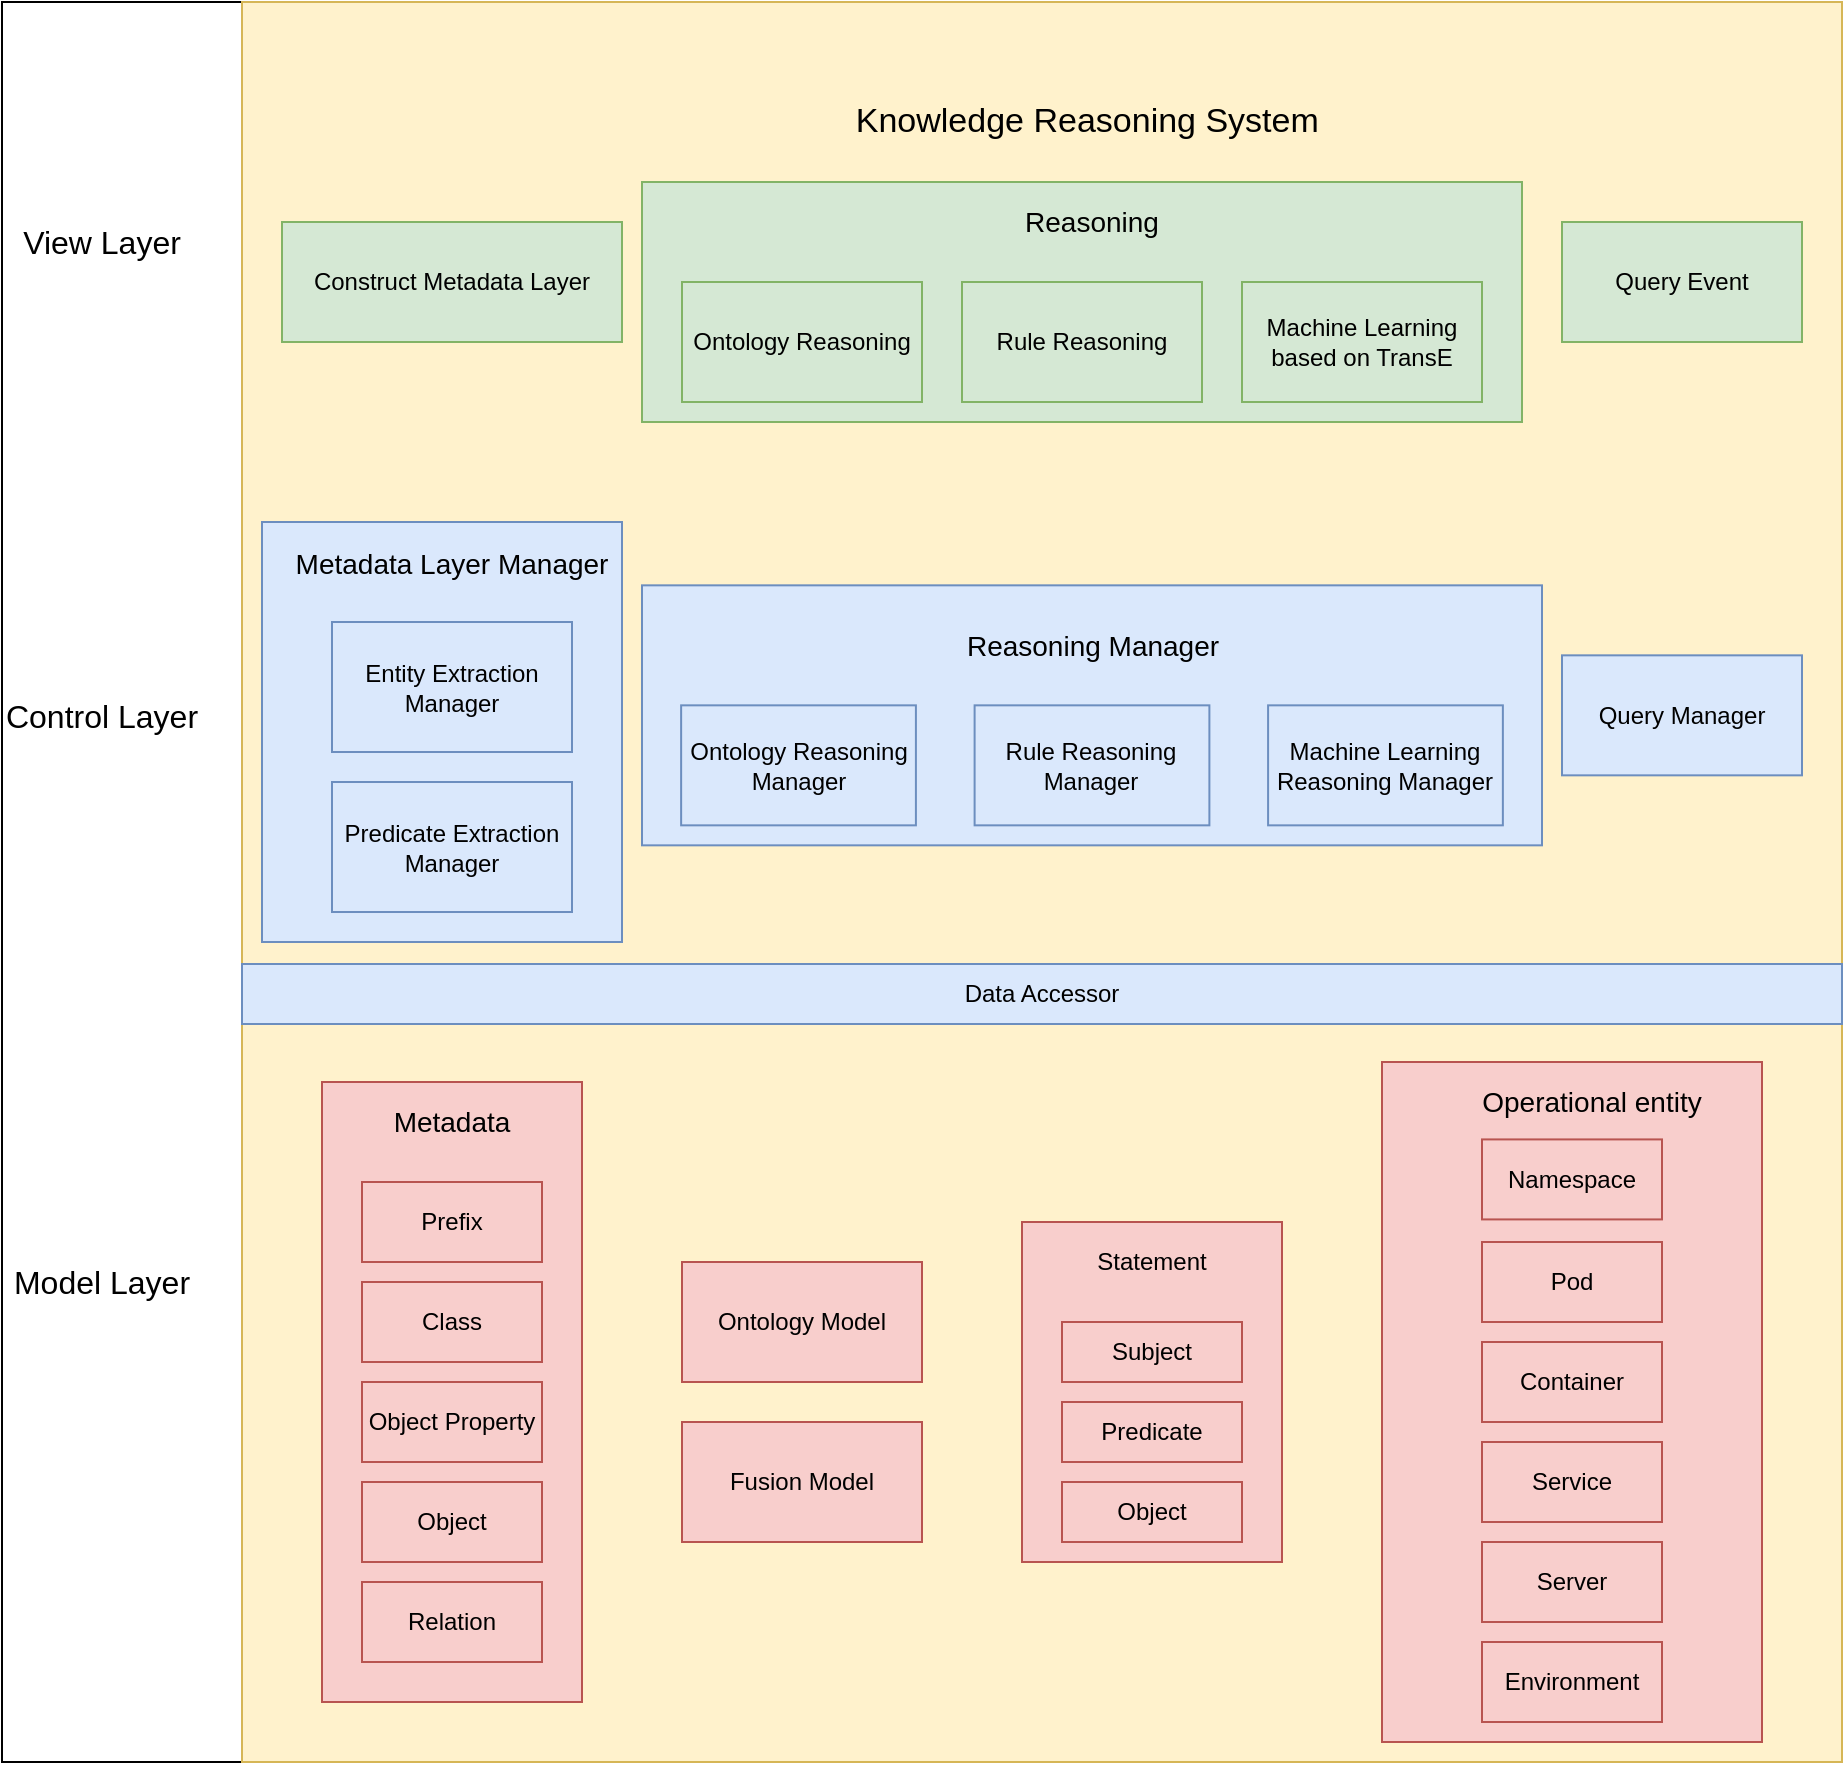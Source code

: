 <mxfile version="12.4.9" type="device"><diagram name="Page-1" id="b5b7bab2-c9e2-2cf4-8b2a-24fd1a2a6d21"><mxGraphModel dx="1096" dy="836" grid="1" gridSize="10" guides="1" tooltips="1" connect="1" arrows="1" fold="1" page="1" pageScale="1" pageWidth="827" pageHeight="1169" background="#ffffff" math="0" shadow="0"><root><mxCell id="0"/><mxCell id="1" parent="0"/><mxCell id="D1-iiRZM0EW2Zi_BhLzb-63" value="" style="rounded=0;whiteSpace=wrap;html=1;" vertex="1" parent="1"><mxGeometry x="60" y="180" width="920" height="880" as="geometry"/></mxCell><mxCell id="D1-iiRZM0EW2Zi_BhLzb-19" value="" style="rounded=0;whiteSpace=wrap;html=1;fillColor=#fff2cc;strokeColor=#d6b656;" vertex="1" parent="1"><mxGeometry x="180" y="180" width="800" height="880" as="geometry"/></mxCell><mxCell id="D1-iiRZM0EW2Zi_BhLzb-2" value="&lt;font style=&quot;font-size: 17px&quot;&gt;Knowledge Reasoning System&amp;nbsp;&lt;/font&gt;" style="text;html=1;strokeColor=none;fillColor=none;align=center;verticalAlign=middle;whiteSpace=wrap;rounded=0;" vertex="1" parent="1"><mxGeometry x="480" y="230" width="250" height="20" as="geometry"/></mxCell><mxCell id="D1-iiRZM0EW2Zi_BhLzb-4" value="&lt;font style=&quot;font-size: 16px&quot;&gt;View Layer&lt;/font&gt;" style="text;html=1;strokeColor=none;fillColor=none;align=center;verticalAlign=middle;whiteSpace=wrap;rounded=0;" vertex="1" parent="1"><mxGeometry x="60" y="290" width="100" height="20" as="geometry"/></mxCell><mxCell id="D1-iiRZM0EW2Zi_BhLzb-5" value="&lt;font style=&quot;font-size: 16px&quot;&gt;Control Layer&lt;/font&gt;" style="text;html=1;strokeColor=none;fillColor=none;align=center;verticalAlign=middle;whiteSpace=wrap;rounded=0;" vertex="1" parent="1"><mxGeometry x="60" y="526.67" width="100" height="20" as="geometry"/></mxCell><mxCell id="D1-iiRZM0EW2Zi_BhLzb-6" value="&lt;font style=&quot;font-size: 16px&quot;&gt;Model Layer&lt;/font&gt;" style="text;html=1;strokeColor=none;fillColor=none;align=center;verticalAlign=middle;whiteSpace=wrap;rounded=0;" vertex="1" parent="1"><mxGeometry x="60" y="810" width="100" height="20" as="geometry"/></mxCell><mxCell id="D1-iiRZM0EW2Zi_BhLzb-8" value="Construct Metadata Layer" style="rounded=0;whiteSpace=wrap;html=1;fillColor=#d5e8d4;strokeColor=#82b366;" vertex="1" parent="1"><mxGeometry x="200" y="290" width="170" height="60" as="geometry"/></mxCell><mxCell id="D1-iiRZM0EW2Zi_BhLzb-10" value="" style="rounded=0;whiteSpace=wrap;html=1;fillColor=#d5e8d4;strokeColor=#82b366;" vertex="1" parent="1"><mxGeometry x="380" y="270" width="440" height="120" as="geometry"/></mxCell><mxCell id="D1-iiRZM0EW2Zi_BhLzb-11" value="Ontology Reasoning" style="rounded=0;whiteSpace=wrap;html=1;fillColor=#d5e8d4;strokeColor=#82b366;" vertex="1" parent="1"><mxGeometry x="400" y="320" width="120" height="60" as="geometry"/></mxCell><mxCell id="D1-iiRZM0EW2Zi_BhLzb-12" value="Rule Reasoning" style="rounded=0;whiteSpace=wrap;html=1;fillColor=#d5e8d4;strokeColor=#82b366;" vertex="1" parent="1"><mxGeometry x="540" y="320" width="120" height="60" as="geometry"/></mxCell><mxCell id="D1-iiRZM0EW2Zi_BhLzb-13" value="Machine Learning based on TransE" style="rounded=0;whiteSpace=wrap;html=1;fillColor=#d5e8d4;strokeColor=#82b366;" vertex="1" parent="1"><mxGeometry x="680" y="320" width="120" height="60" as="geometry"/></mxCell><mxCell id="D1-iiRZM0EW2Zi_BhLzb-14" value="Query Event" style="rounded=0;whiteSpace=wrap;html=1;fillColor=#d5e8d4;strokeColor=#82b366;" vertex="1" parent="1"><mxGeometry x="840" y="290" width="120" height="60" as="geometry"/></mxCell><mxCell id="D1-iiRZM0EW2Zi_BhLzb-15" value="&lt;font style=&quot;font-size: 14px&quot;&gt;Reasoning&lt;/font&gt;" style="text;html=1;strokeColor=none;fillColor=none;align=center;verticalAlign=middle;whiteSpace=wrap;rounded=0;" vertex="1" parent="1"><mxGeometry x="585" y="280" width="40" height="20" as="geometry"/></mxCell><mxCell id="D1-iiRZM0EW2Zi_BhLzb-24" value="Query Manager" style="rounded=0;whiteSpace=wrap;html=1;fillColor=#dae8fc;strokeColor=#6c8ebf;" vertex="1" parent="1"><mxGeometry x="840" y="506.67" width="120" height="60" as="geometry"/></mxCell><mxCell id="D1-iiRZM0EW2Zi_BhLzb-29" value="" style="group" vertex="1" connectable="0" parent="1"><mxGeometry x="380" y="471.67" width="450" height="130" as="geometry"/></mxCell><mxCell id="D1-iiRZM0EW2Zi_BhLzb-27" value="" style="rounded=0;whiteSpace=wrap;html=1;fillColor=#dae8fc;strokeColor=#6c8ebf;" vertex="1" parent="D1-iiRZM0EW2Zi_BhLzb-29"><mxGeometry width="450" height="130" as="geometry"/></mxCell><mxCell id="D1-iiRZM0EW2Zi_BhLzb-22" value="Ontology Reasoning Manager" style="rounded=0;whiteSpace=wrap;html=1;fillColor=#dae8fc;strokeColor=#6c8ebf;" vertex="1" parent="D1-iiRZM0EW2Zi_BhLzb-29"><mxGeometry x="19.565" y="60" width="117.391" height="60" as="geometry"/></mxCell><mxCell id="D1-iiRZM0EW2Zi_BhLzb-25" value="Rule Reasoning Manager" style="rounded=0;whiteSpace=wrap;html=1;fillColor=#dae8fc;strokeColor=#6c8ebf;" vertex="1" parent="D1-iiRZM0EW2Zi_BhLzb-29"><mxGeometry x="166.304" y="60" width="117.391" height="60" as="geometry"/></mxCell><mxCell id="D1-iiRZM0EW2Zi_BhLzb-26" value="Machine Learning Reasoning Manager" style="rounded=0;whiteSpace=wrap;html=1;fillColor=#dae8fc;strokeColor=#6c8ebf;" vertex="1" parent="D1-iiRZM0EW2Zi_BhLzb-29"><mxGeometry x="313.043" y="60" width="117.391" height="60" as="geometry"/></mxCell><mxCell id="D1-iiRZM0EW2Zi_BhLzb-28" value="&lt;font style=&quot;font-size: 14px&quot;&gt;Reasoning Manager&lt;/font&gt;" style="text;html=1;strokeColor=none;fillColor=none;align=center;verticalAlign=middle;whiteSpace=wrap;rounded=0;" vertex="1" parent="D1-iiRZM0EW2Zi_BhLzb-29"><mxGeometry x="151.63" y="20" width="146.739" height="20" as="geometry"/></mxCell><mxCell id="D1-iiRZM0EW2Zi_BhLzb-21" value="" style="rounded=0;whiteSpace=wrap;html=1;fillColor=#dae8fc;strokeColor=#6c8ebf;" vertex="1" parent="1"><mxGeometry x="190" y="440" width="180" height="210" as="geometry"/></mxCell><mxCell id="D1-iiRZM0EW2Zi_BhLzb-20" value="Entity Extraction Manager" style="rounded=0;whiteSpace=wrap;html=1;fillColor=#dae8fc;strokeColor=#6c8ebf;" vertex="1" parent="1"><mxGeometry x="225" y="490.004" width="120" height="65" as="geometry"/></mxCell><mxCell id="D1-iiRZM0EW2Zi_BhLzb-23" value="Predicate Extraction Manager" style="rounded=0;whiteSpace=wrap;html=1;fillColor=#dae8fc;strokeColor=#6c8ebf;" vertex="1" parent="1"><mxGeometry x="225" y="570.004" width="120" height="65" as="geometry"/></mxCell><mxCell id="D1-iiRZM0EW2Zi_BhLzb-30" value="&lt;font style=&quot;font-size: 14px&quot;&gt;Metadata Layer Manager&lt;/font&gt;" style="text;html=1;strokeColor=none;fillColor=none;align=center;verticalAlign=middle;whiteSpace=wrap;rounded=0;" vertex="1" parent="1"><mxGeometry x="200" y="450" width="170" height="21.67" as="geometry"/></mxCell><mxCell id="D1-iiRZM0EW2Zi_BhLzb-34" value="Data Accessor" style="rounded=0;whiteSpace=wrap;html=1;fillColor=#dae8fc;strokeColor=#6c8ebf;" vertex="1" parent="1"><mxGeometry x="180" y="661" width="800" height="30" as="geometry"/></mxCell><mxCell id="D1-iiRZM0EW2Zi_BhLzb-44" value="" style="group" vertex="1" connectable="0" parent="1"><mxGeometry x="220" y="720" width="130" height="310" as="geometry"/></mxCell><mxCell id="D1-iiRZM0EW2Zi_BhLzb-35" value="" style="rounded=0;whiteSpace=wrap;html=1;fillColor=#f8cecc;strokeColor=#b85450;" vertex="1" parent="D1-iiRZM0EW2Zi_BhLzb-44"><mxGeometry width="130" height="310" as="geometry"/></mxCell><mxCell id="D1-iiRZM0EW2Zi_BhLzb-36" value="Prefix" style="rounded=0;whiteSpace=wrap;html=1;fillColor=#f8cecc;strokeColor=#b85450;" vertex="1" parent="D1-iiRZM0EW2Zi_BhLzb-44"><mxGeometry x="20" y="50" width="90" height="40" as="geometry"/></mxCell><mxCell id="D1-iiRZM0EW2Zi_BhLzb-37" value="Object" style="rounded=0;whiteSpace=wrap;html=1;fillColor=#f8cecc;strokeColor=#b85450;" vertex="1" parent="D1-iiRZM0EW2Zi_BhLzb-44"><mxGeometry x="20" y="200" width="90" height="40" as="geometry"/></mxCell><mxCell id="D1-iiRZM0EW2Zi_BhLzb-38" value="Class" style="rounded=0;whiteSpace=wrap;html=1;fillColor=#f8cecc;strokeColor=#b85450;" vertex="1" parent="D1-iiRZM0EW2Zi_BhLzb-44"><mxGeometry x="20" y="100" width="90" height="40" as="geometry"/></mxCell><mxCell id="D1-iiRZM0EW2Zi_BhLzb-39" value="Object Property" style="rounded=0;whiteSpace=wrap;html=1;fillColor=#f8cecc;strokeColor=#b85450;" vertex="1" parent="D1-iiRZM0EW2Zi_BhLzb-44"><mxGeometry x="20" y="150" width="90" height="40" as="geometry"/></mxCell><mxCell id="D1-iiRZM0EW2Zi_BhLzb-40" value="Relation" style="rounded=0;whiteSpace=wrap;html=1;fillColor=#f8cecc;strokeColor=#b85450;" vertex="1" parent="D1-iiRZM0EW2Zi_BhLzb-44"><mxGeometry x="20" y="250" width="90" height="40" as="geometry"/></mxCell><mxCell id="D1-iiRZM0EW2Zi_BhLzb-43" value="&lt;font style=&quot;font-size: 14px&quot;&gt;Metadata&lt;/font&gt;" style="text;html=1;strokeColor=none;fillColor=none;align=center;verticalAlign=middle;whiteSpace=wrap;rounded=0;" vertex="1" parent="D1-iiRZM0EW2Zi_BhLzb-44"><mxGeometry x="5" y="10" width="120" height="20" as="geometry"/></mxCell><mxCell id="D1-iiRZM0EW2Zi_BhLzb-45" value="Ontology Model" style="rounded=0;whiteSpace=wrap;html=1;fillColor=#f8cecc;strokeColor=#b85450;" vertex="1" parent="1"><mxGeometry x="400" y="810" width="120" height="60" as="geometry"/></mxCell><mxCell id="D1-iiRZM0EW2Zi_BhLzb-46" value="Fusion Model" style="rounded=0;whiteSpace=wrap;html=1;fillColor=#f8cecc;strokeColor=#b85450;" vertex="1" parent="1"><mxGeometry x="400" y="890" width="120" height="60" as="geometry"/></mxCell><mxCell id="D1-iiRZM0EW2Zi_BhLzb-52" value="" style="group" vertex="1" connectable="0" parent="1"><mxGeometry x="570" y="790" width="130" height="170" as="geometry"/></mxCell><mxCell id="D1-iiRZM0EW2Zi_BhLzb-47" value="" style="rounded=0;whiteSpace=wrap;html=1;fillColor=#f8cecc;strokeColor=#b85450;" vertex="1" parent="D1-iiRZM0EW2Zi_BhLzb-52"><mxGeometry width="130" height="170" as="geometry"/></mxCell><mxCell id="D1-iiRZM0EW2Zi_BhLzb-48" value="Subject" style="rounded=0;whiteSpace=wrap;html=1;fillColor=#f8cecc;strokeColor=#b85450;" vertex="1" parent="D1-iiRZM0EW2Zi_BhLzb-52"><mxGeometry x="20" y="50" width="90" height="30" as="geometry"/></mxCell><mxCell id="D1-iiRZM0EW2Zi_BhLzb-49" value="Object" style="rounded=0;whiteSpace=wrap;html=1;fillColor=#f8cecc;strokeColor=#b85450;" vertex="1" parent="D1-iiRZM0EW2Zi_BhLzb-52"><mxGeometry x="20" y="130" width="90" height="30" as="geometry"/></mxCell><mxCell id="D1-iiRZM0EW2Zi_BhLzb-50" value="Predicate" style="rounded=0;whiteSpace=wrap;html=1;fillColor=#f8cecc;strokeColor=#b85450;" vertex="1" parent="D1-iiRZM0EW2Zi_BhLzb-52"><mxGeometry x="20" y="90" width="90" height="30" as="geometry"/></mxCell><mxCell id="D1-iiRZM0EW2Zi_BhLzb-51" value="Statement" style="text;html=1;strokeColor=none;fillColor=none;align=center;verticalAlign=middle;whiteSpace=wrap;rounded=0;" vertex="1" parent="D1-iiRZM0EW2Zi_BhLzb-52"><mxGeometry x="10" y="10" width="110" height="20" as="geometry"/></mxCell><mxCell id="D1-iiRZM0EW2Zi_BhLzb-62" value="" style="group" vertex="1" connectable="0" parent="1"><mxGeometry x="750" y="710" width="190" height="340" as="geometry"/></mxCell><mxCell id="D1-iiRZM0EW2Zi_BhLzb-53" value="" style="rounded=0;whiteSpace=wrap;html=1;fillColor=#f8cecc;strokeColor=#b85450;" vertex="1" parent="D1-iiRZM0EW2Zi_BhLzb-62"><mxGeometry width="190" height="340" as="geometry"/></mxCell><mxCell id="D1-iiRZM0EW2Zi_BhLzb-54" value="Namespace" style="rounded=0;whiteSpace=wrap;html=1;fillColor=#f8cecc;strokeColor=#b85450;" vertex="1" parent="D1-iiRZM0EW2Zi_BhLzb-62"><mxGeometry x="50" y="38.71" width="90" height="40" as="geometry"/></mxCell><mxCell id="D1-iiRZM0EW2Zi_BhLzb-55" value="Pod" style="rounded=0;whiteSpace=wrap;html=1;fillColor=#f8cecc;strokeColor=#b85450;" vertex="1" parent="D1-iiRZM0EW2Zi_BhLzb-62"><mxGeometry x="50" y="90" width="90" height="40" as="geometry"/></mxCell><mxCell id="D1-iiRZM0EW2Zi_BhLzb-56" value="Container" style="rounded=0;whiteSpace=wrap;html=1;fillColor=#f8cecc;strokeColor=#b85450;" vertex="1" parent="D1-iiRZM0EW2Zi_BhLzb-62"><mxGeometry x="50" y="140" width="90" height="40" as="geometry"/></mxCell><mxCell id="D1-iiRZM0EW2Zi_BhLzb-57" value="Server" style="rounded=0;whiteSpace=wrap;html=1;fillColor=#f8cecc;strokeColor=#b85450;" vertex="1" parent="D1-iiRZM0EW2Zi_BhLzb-62"><mxGeometry x="50" y="240" width="90" height="40" as="geometry"/></mxCell><mxCell id="D1-iiRZM0EW2Zi_BhLzb-58" value="Service" style="rounded=0;whiteSpace=wrap;html=1;fillColor=#f8cecc;strokeColor=#b85450;" vertex="1" parent="D1-iiRZM0EW2Zi_BhLzb-62"><mxGeometry x="50" y="190" width="90" height="40" as="geometry"/></mxCell><mxCell id="D1-iiRZM0EW2Zi_BhLzb-59" value="Environment" style="rounded=0;whiteSpace=wrap;html=1;fillColor=#f8cecc;strokeColor=#b85450;" vertex="1" parent="D1-iiRZM0EW2Zi_BhLzb-62"><mxGeometry x="50" y="290" width="90" height="40" as="geometry"/></mxCell><mxCell id="D1-iiRZM0EW2Zi_BhLzb-60" value="&lt;font style=&quot;font-size: 14px&quot;&gt;Operational entity&lt;/font&gt;" style="text;html=1;strokeColor=none;fillColor=none;align=center;verticalAlign=middle;whiteSpace=wrap;rounded=0;" vertex="1" parent="D1-iiRZM0EW2Zi_BhLzb-62"><mxGeometry x="30" y="10" width="150" height="20" as="geometry"/></mxCell></root></mxGraphModel></diagram></mxfile>